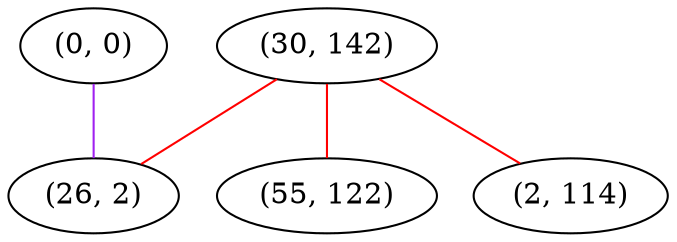 graph "" {
"(0, 0)";
"(30, 142)";
"(26, 2)";
"(55, 122)";
"(2, 114)";
"(0, 0)" -- "(26, 2)"  [color=purple, key=0, weight=4];
"(30, 142)" -- "(26, 2)"  [color=red, key=0, weight=1];
"(30, 142)" -- "(55, 122)"  [color=red, key=0, weight=1];
"(30, 142)" -- "(2, 114)"  [color=red, key=0, weight=1];
}
